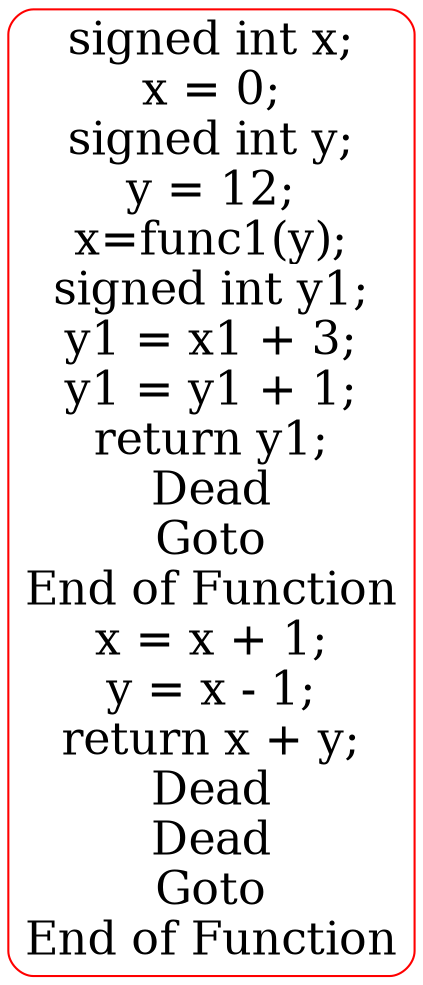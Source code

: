 digraph G {
color=black;
orientation=portrait;
fontsize=20;
compound=true;
size="30,40";
ratio=compress;
subgraph "cluster_main" {
label="main";
}

subgraph "cluster_func1" {
label="func1";
}

Node_0_0_Node_0_1_Node_0_2_Node_0_3_Node_0_4_Node_1_12_Node_1_13_Node_1_14_Node_1_15_Node_1_16_Node_1_17_Node_1_18_Node_0_5_Node_0_6_Node_0_7_Node_0_8_Node_0_9_Node_0_10_Node_0_11 [label="signed int x;\nx = 0;\nsigned int y;\ny = 12;\nx=func1(y);\nsigned int y1;\ny1 = x1 + 3;\ny1 = y1 + 1;\nreturn y1;\nDead\nGoto\nEnd of Function\nx = x + 1;\ny = x - 1;\nreturn x + y;\nDead\nDead\nGoto\nEnd of Function", shape=Mrecord, fontsize=22, color=red];
}
